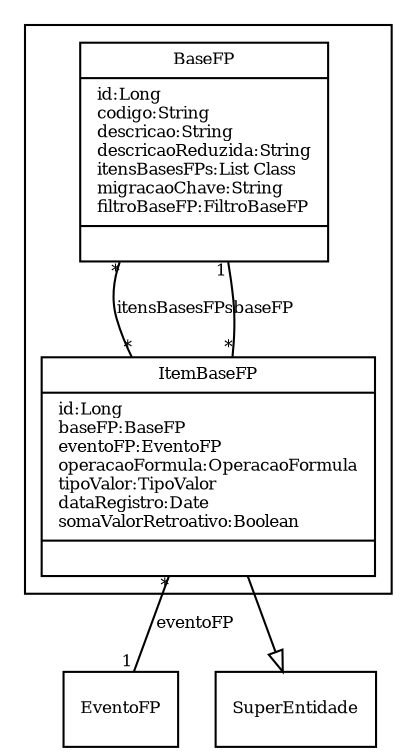 digraph G{
fontname = "Times-Roman"
fontsize = 8

node [
        fontname = "Times-Roman"
        fontsize = 8
        shape = "record"
]

edge [
        fontname = "Times-Roman"
        fontsize = 8
]

subgraph clusterBASES_FP
{
BaseFP [label = "{BaseFP|id:Long\lcodigo:String\ldescricao:String\ldescricaoReduzida:String\litensBasesFPs:List Class\lmigracaoChave:String\lfiltroBaseFP:FiltroBaseFP\l|\l}"]
ItemBaseFP [label = "{ItemBaseFP|id:Long\lbaseFP:BaseFP\leventoFP:EventoFP\loperacaoFormula:OperacaoFormula\ltipoValor:TipoValor\ldataRegistro:Date\lsomaValorRetroativo:Boolean\l|\l}"]
}
edge [arrowhead = "none" headlabel = "*" taillabel = "*"] BaseFP -> ItemBaseFP [label = "itensBasesFPs"]
edge [arrowhead = "none" headlabel = "1" taillabel = "*"] ItemBaseFP -> BaseFP [label = "baseFP"]
edge [arrowhead = "none" headlabel = "1" taillabel = "*"] ItemBaseFP -> EventoFP [label = "eventoFP"]
edge [ arrowhead = "empty" headlabel = "" taillabel = ""] ItemBaseFP -> SuperEntidade
}
